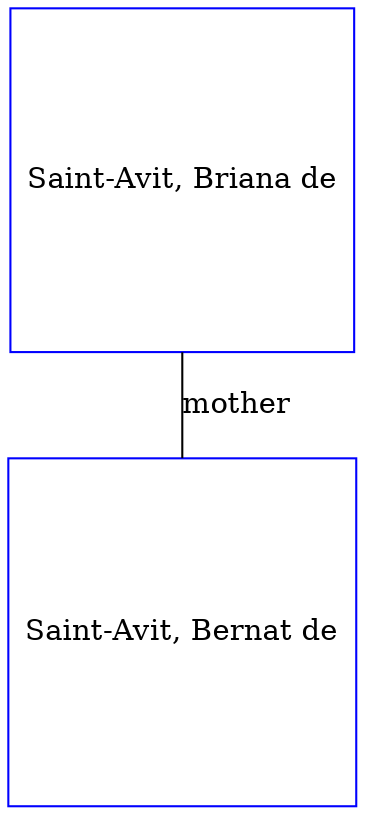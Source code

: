 digraph D {
    edge [dir=none];    node [shape=box];    "019171"   [label="Saint-Avit, Briana de", shape=box, regular=1, color="blue"] ;
"019169"   [label="Saint-Avit, Bernat de", shape=box, regular=1, color="blue"] ;
019171->019169 [label="mother",arrowsize=0.0]; 
}